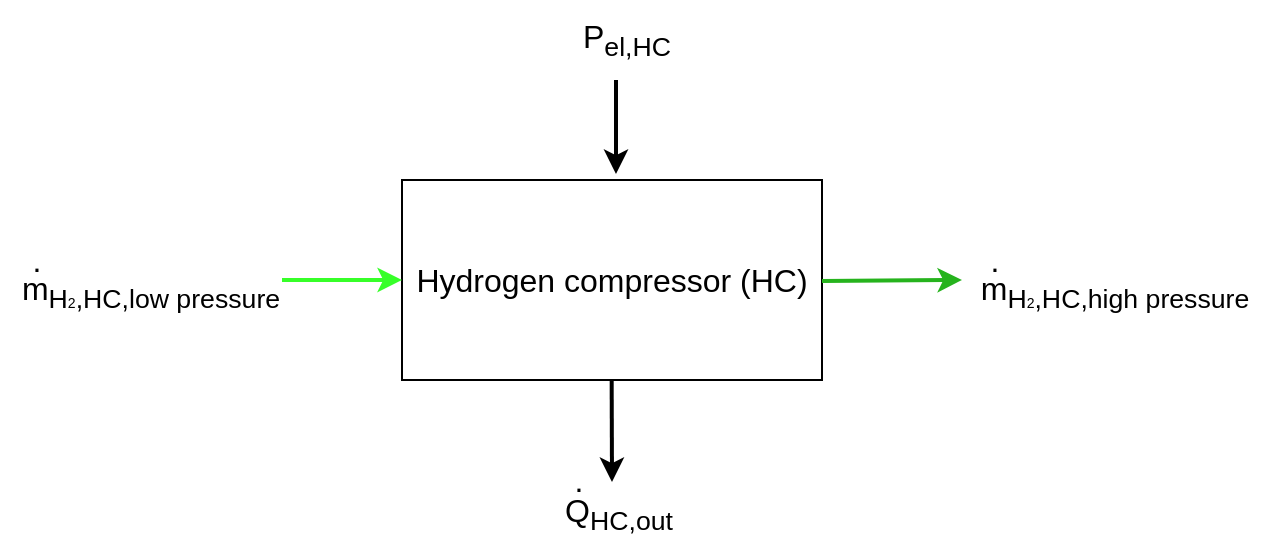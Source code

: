 <mxfile version="20.3.0" type="device"><diagram id="kJes-hOu5LFb9hqr-LKq" name="Seite-1"><mxGraphModel dx="981" dy="603" grid="1" gridSize="10" guides="1" tooltips="1" connect="1" arrows="1" fold="1" page="1" pageScale="1" pageWidth="827" pageHeight="1169" math="0" shadow="0"><root><mxCell id="0"/><mxCell id="1" parent="0"/><mxCell id="wZrfAmfpHfwwoAlyTFxW-8" value="" style="endArrow=classic;html=1;rounded=0;fontSize=16;strokeWidth=2;" parent="1" edge="1"><mxGeometry width="50" height="50" relative="1" as="geometry"><mxPoint x="424.83" y="260" as="sourcePoint"/><mxPoint x="425" y="311" as="targetPoint"/></mxGeometry></mxCell><mxCell id="wZrfAmfpHfwwoAlyTFxW-11" value="Q&lt;sub&gt;HC,out&lt;/sub&gt;" style="text;html=1;align=center;verticalAlign=middle;resizable=0;points=[];autosize=1;strokeColor=none;fillColor=none;fontSize=16;" parent="1" vertex="1"><mxGeometry x="388" y="307" width="80" height="40" as="geometry"/></mxCell><mxCell id="wZrfAmfpHfwwoAlyTFxW-15" value="." style="text;html=1;align=center;verticalAlign=middle;resizable=0;points=[];autosize=1;strokeColor=none;fillColor=none;fontSize=16;" parent="1" vertex="1"><mxGeometry x="393" y="295" width="30" height="30" as="geometry"/></mxCell><mxCell id="wZrfAmfpHfwwoAlyTFxW-1" value="&lt;font style=&quot;font-size: 16px;&quot;&gt;Hydrogen compressor (HC)&lt;/font&gt;" style="rounded=0;whiteSpace=wrap;html=1;" parent="1" vertex="1"><mxGeometry x="320" y="160" width="210" height="100" as="geometry"/></mxCell><mxCell id="nndo75246W4I8ii-i4aM-1" value="" style="endArrow=classic;html=1;rounded=0;fontSize=16;strokeWidth=2;" parent="1" edge="1"><mxGeometry width="50" height="50" relative="1" as="geometry"><mxPoint x="427" y="110" as="sourcePoint"/><mxPoint x="427" y="157" as="targetPoint"/></mxGeometry></mxCell><mxCell id="nndo75246W4I8ii-i4aM-2" value="P&lt;sub&gt;el,HC&lt;/sub&gt;" style="text;html=1;align=center;verticalAlign=middle;resizable=0;points=[];autosize=1;strokeColor=none;fillColor=none;fontSize=16;" parent="1" vertex="1"><mxGeometry x="397" y="70" width="70" height="40" as="geometry"/></mxCell><mxCell id="1e0_SoWzy874lHFWKIzL-1" value="" style="endArrow=classic;html=1;rounded=0;fontSize=16;strokeWidth=2;strokeColor=#37FF29;" edge="1" parent="1"><mxGeometry width="50" height="50" relative="1" as="geometry"><mxPoint x="260" y="210" as="sourcePoint"/><mxPoint x="320" y="210.0" as="targetPoint"/></mxGeometry></mxCell><mxCell id="1e0_SoWzy874lHFWKIzL-2" value="m&lt;sub&gt;H&lt;font style=&quot;font-size: 7px;&quot;&gt;2&lt;/font&gt;&lt;font style=&quot;font-size: 13.333px;&quot;&gt;,HC,low pressure&lt;/font&gt;&lt;/sub&gt;" style="text;html=1;align=center;verticalAlign=middle;resizable=0;points=[];autosize=1;strokeColor=none;fillColor=none;fontSize=16;" vertex="1" parent="1"><mxGeometry x="119" y="195.5" width="150" height="40" as="geometry"/></mxCell><mxCell id="1e0_SoWzy874lHFWKIzL-3" value="." style="text;html=1;align=center;verticalAlign=middle;resizable=0;points=[];autosize=1;strokeColor=none;fillColor=none;fontSize=16;" vertex="1" parent="1"><mxGeometry x="122" y="184.5" width="30" height="30" as="geometry"/></mxCell><mxCell id="1e0_SoWzy874lHFWKIzL-5" value="" style="endArrow=classic;html=1;rounded=0;fontSize=16;strokeWidth=2;strokeColor=#26B31D;" edge="1" parent="1"><mxGeometry width="50" height="50" relative="1" as="geometry"><mxPoint x="530" y="210.5" as="sourcePoint"/><mxPoint x="600" y="210" as="targetPoint"/></mxGeometry></mxCell><mxCell id="1e0_SoWzy874lHFWKIzL-6" value="m&lt;sub&gt;H&lt;font style=&quot;font-size: 7px;&quot;&gt;2&lt;/font&gt;&lt;font style=&quot;font-size: 13.333px;&quot;&gt;,HC,high pressure&lt;/font&gt;&lt;/sub&gt;" style="text;html=1;align=center;verticalAlign=middle;resizable=0;points=[];autosize=1;strokeColor=none;fillColor=none;fontSize=16;" vertex="1" parent="1"><mxGeometry x="596" y="195.5" width="160" height="40" as="geometry"/></mxCell><mxCell id="1e0_SoWzy874lHFWKIzL-7" value="." style="text;html=1;align=center;verticalAlign=middle;resizable=0;points=[];autosize=1;strokeColor=none;fillColor=none;fontSize=16;" vertex="1" parent="1"><mxGeometry x="601" y="184.5" width="30" height="30" as="geometry"/></mxCell></root></mxGraphModel></diagram></mxfile>